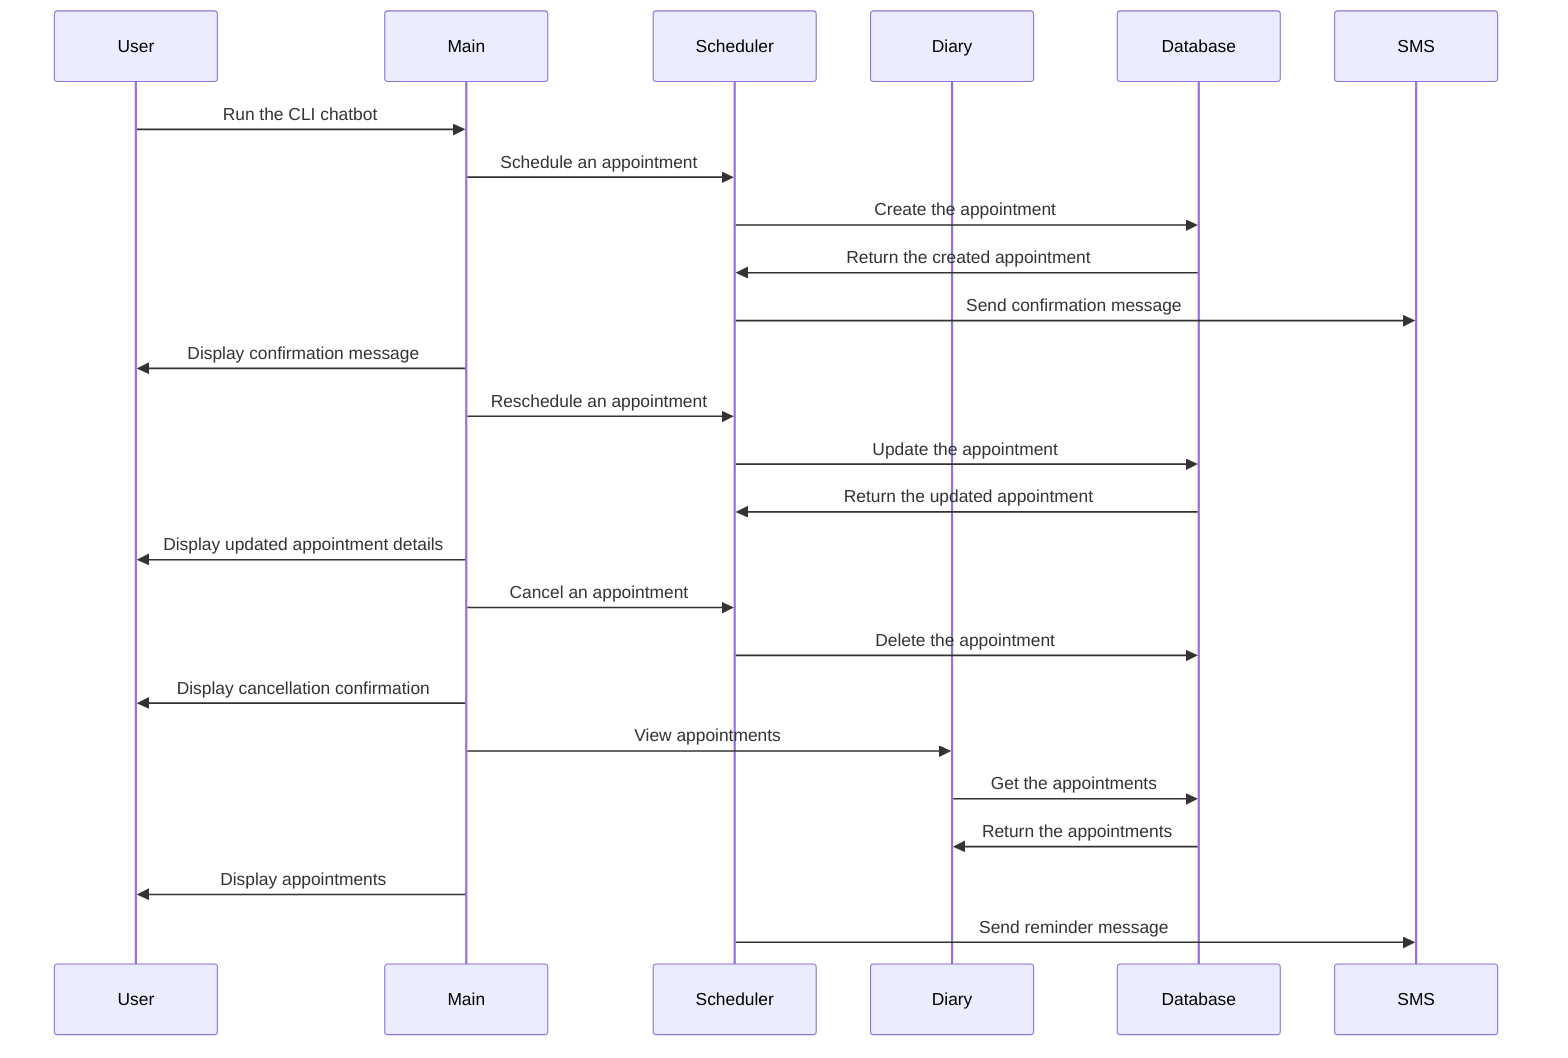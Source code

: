 sequenceDiagram
    participant User as User
    participant Main as Main
    participant Scheduler as Scheduler
    participant Diary as Diary
    participant Database as Database
    participant SMS as SMS

    User->>Main: Run the CLI chatbot
    Main->>Scheduler: Schedule an appointment
    Scheduler->>Database: Create the appointment
    Database->>Scheduler: Return the created appointment
    Scheduler->>SMS: Send confirmation message
    Main->>User: Display confirmation message
    Main->>Scheduler: Reschedule an appointment
    Scheduler->>Database: Update the appointment
    Database->>Scheduler: Return the updated appointment
    Main->>User: Display updated appointment details
    Main->>Scheduler: Cancel an appointment
    Scheduler->>Database: Delete the appointment
    Main->>User: Display cancellation confirmation
    Main->>Diary: View appointments
    Diary->>Database: Get the appointments
    Database->>Diary: Return the appointments
    Main->>User: Display appointments
    Scheduler->>SMS: Send reminder message